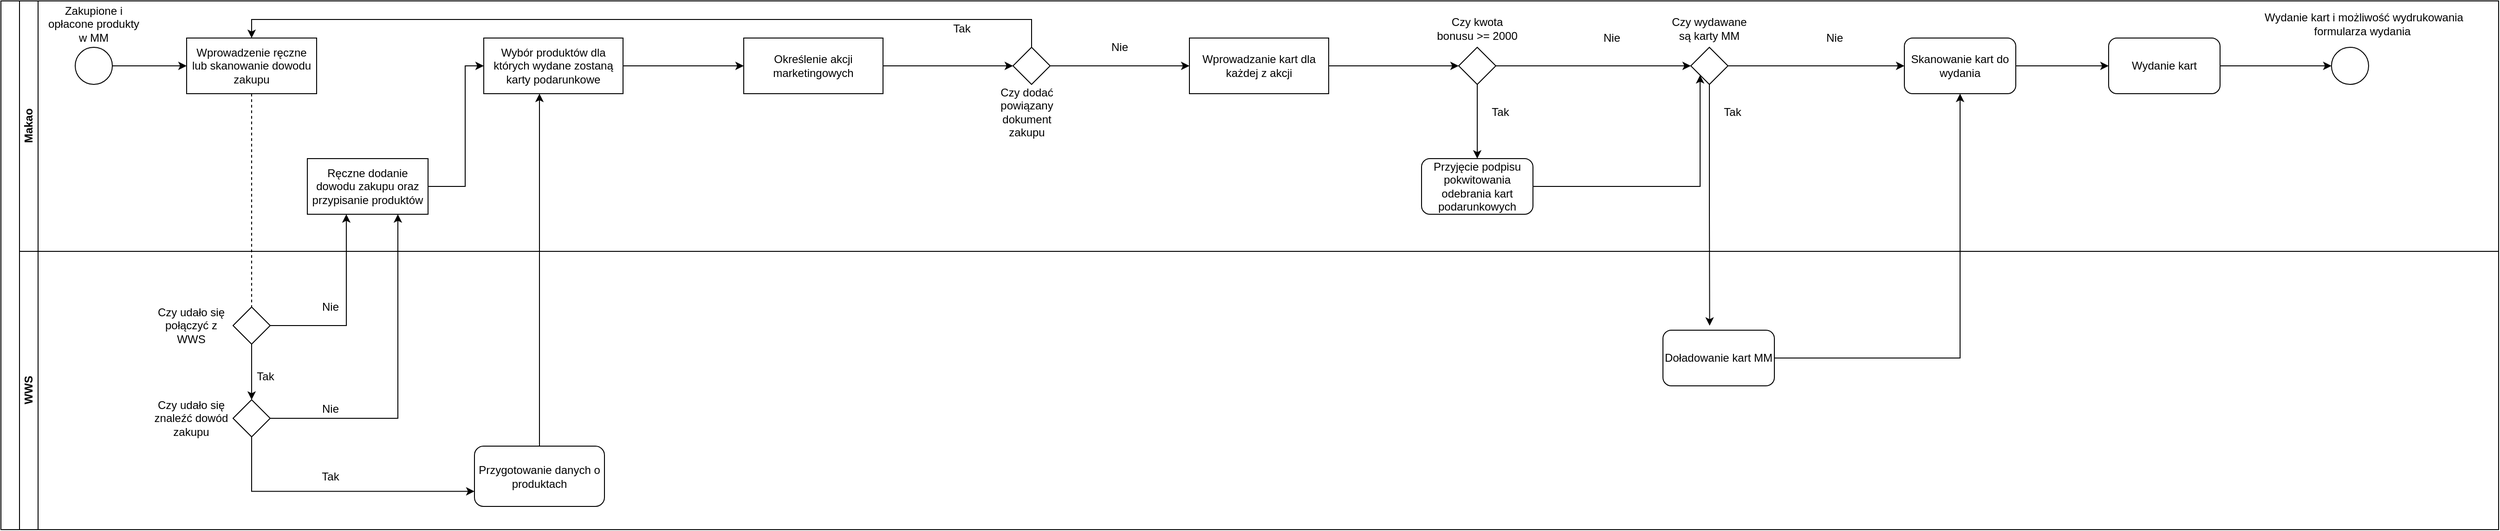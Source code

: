 <mxfile version="12.7.6" type="github" pages="3">  <diagram id="prtHgNgQTEPvFCAcTncT" name="Wydanie_kart_podarunkowych">    <mxGraphModel dx="2204" dy="1040" grid="1" gridSize="10" guides="1" tooltips="1" connect="1" arrows="1" fold="1" page="1" pageScale="1" pageWidth="827" pageHeight="1169" math="0" shadow="0">      <root>        <mxCell id="0" />        <mxCell id="1" parent="0" />        <mxCell id="dNxyNK7c78bLwvsdeMH5-19" value="" style="swimlane;html=1;childLayout=stackLayout;resizeParent=1;resizeParentMax=0;horizontal=0;startSize=20;horizontalStack=0;" parent="1" vertex="1">          <mxGeometry x="120" y="30" width="2690" height="570" as="geometry" />        </mxCell>        <mxCell id="dNxyNK7c78bLwvsdeMH5-27" value="" style="edgeStyle=orthogonalEdgeStyle;rounded=0;orthogonalLoop=1;jettySize=auto;html=1;dashed=1;endArrow=none;endFill=0;entryX=0.5;entryY=0;entryDx=0;entryDy=0;" parent="dNxyNK7c78bLwvsdeMH5-19" source="dNxyNK7c78bLwvsdeMH5-24" target="dNxyNK7c78bLwvsdeMH5-28" edge="1">          <mxGeometry relative="1" as="geometry" />        </mxCell>        <mxCell id="dNxyNK7c78bLwvsdeMH5-31" style="edgeStyle=orthogonalEdgeStyle;rounded=0;orthogonalLoop=1;jettySize=auto;html=1;endArrow=classic;endFill=1;entryX=0.323;entryY=1;entryDx=0;entryDy=0;entryPerimeter=0;" parent="dNxyNK7c78bLwvsdeMH5-19" source="dNxyNK7c78bLwvsdeMH5-28" target="dVlf60h_YGhDtAhVZqEt-1" edge="1">          <mxGeometry relative="1" as="geometry">            <mxPoint x="440" y="110" as="targetPoint" />          </mxGeometry>        </mxCell>        <mxCell id="dNxyNK7c78bLwvsdeMH5-20" value="Makao" style="swimlane;html=1;startSize=20;horizontal=0;" parent="dNxyNK7c78bLwvsdeMH5-19" vertex="1">          <mxGeometry x="20" width="2670" height="270" as="geometry" />        </mxCell>        <mxCell id="dNxyNK7c78bLwvsdeMH5-25" value="" style="edgeStyle=orthogonalEdgeStyle;rounded=0;orthogonalLoop=1;jettySize=auto;html=1;" parent="dNxyNK7c78bLwvsdeMH5-20" source="dNxyNK7c78bLwvsdeMH5-23" target="dNxyNK7c78bLwvsdeMH5-24" edge="1">          <mxGeometry relative="1" as="geometry" />        </mxCell>        <mxCell id="dNxyNK7c78bLwvsdeMH5-23" value="" style="ellipse;whiteSpace=wrap;html=1;" parent="dNxyNK7c78bLwvsdeMH5-20" vertex="1">          <mxGeometry x="60" y="50" width="40" height="40" as="geometry" />        </mxCell>        <mxCell id="dNxyNK7c78bLwvsdeMH5-24" value="Wprowadzenie ręczne lub skanowanie dowodu zakupu" style="rounded=0;whiteSpace=wrap;html=1;fontFamily=Helvetica;fontSize=12;fontColor=#000000;align=center;" parent="dNxyNK7c78bLwvsdeMH5-20" vertex="1">          <mxGeometry x="180" y="40" width="140" height="60" as="geometry" />        </mxCell>        <mxCell id="o-01WKtyarhJ4CHqcBXP-33" style="edgeStyle=orthogonalEdgeStyle;rounded=0;orthogonalLoop=1;jettySize=auto;html=1;entryX=0;entryY=0.5;entryDx=0;entryDy=0;" parent="dNxyNK7c78bLwvsdeMH5-20" source="dNxyNK7c78bLwvsdeMH5-30" target="o-01WKtyarhJ4CHqcBXP-32" edge="1">          <mxGeometry relative="1" as="geometry" />        </mxCell>        <mxCell id="dNxyNK7c78bLwvsdeMH5-30" value="Wybór produktów dla których wydane zostaną karty podarunkowe" style="rounded=0;whiteSpace=wrap;html=1;fontFamily=Helvetica;fontSize=12;fontColor=#000000;align=center;" parent="dNxyNK7c78bLwvsdeMH5-20" vertex="1">          <mxGeometry x="500" y="40" width="150" height="60" as="geometry" />        </mxCell>        <mxCell id="dNxyNK7c78bLwvsdeMH5-32" value="" style="ellipse;whiteSpace=wrap;html=1;" parent="dNxyNK7c78bLwvsdeMH5-20" vertex="1">          <mxGeometry x="2490" y="50" width="40" height="40" as="geometry" />        </mxCell>        <mxCell id="o-01WKtyarhJ4CHqcBXP-30" style="edgeStyle=orthogonalEdgeStyle;rounded=0;orthogonalLoop=1;jettySize=auto;html=1;entryX=0;entryY=0.5;entryDx=0;entryDy=0;" parent="dNxyNK7c78bLwvsdeMH5-20" source="dVlf60h_YGhDtAhVZqEt-1" target="dNxyNK7c78bLwvsdeMH5-30" edge="1">          <mxGeometry relative="1" as="geometry">            <Array as="points">              <mxPoint x="480" y="200" />              <mxPoint x="480" y="70" />            </Array>          </mxGeometry>        </mxCell>        <mxCell id="dVlf60h_YGhDtAhVZqEt-1" value="Ręczne dodanie dowodu zakupu oraz przypisanie produktów" style="rounded=0;whiteSpace=wrap;html=1;fontFamily=Helvetica;fontSize=12;fontColor=#000000;align=center;" parent="dNxyNK7c78bLwvsdeMH5-20" vertex="1">          <mxGeometry x="310" y="170" width="130" height="60" as="geometry" />        </mxCell>        <mxCell id="o-01WKtyarhJ4CHqcBXP-2" value="Zakupione i opłacone produkty w MM" style="text;html=1;strokeColor=none;fillColor=none;align=center;verticalAlign=middle;whiteSpace=wrap;rounded=0;" parent="dNxyNK7c78bLwvsdeMH5-20" vertex="1">          <mxGeometry x="25" y="10" width="110" height="30" as="geometry" />        </mxCell>        <mxCell id="409IC2wqUijx9iHw1cHA-11" style="edgeStyle=orthogonalEdgeStyle;rounded=0;orthogonalLoop=1;jettySize=auto;html=1;entryX=0;entryY=0.5;entryDx=0;entryDy=0;" parent="dNxyNK7c78bLwvsdeMH5-20" source="o-01WKtyarhJ4CHqcBXP-32" target="409IC2wqUijx9iHw1cHA-9" edge="1">          <mxGeometry relative="1" as="geometry" />        </mxCell>        <mxCell id="o-01WKtyarhJ4CHqcBXP-32" value="Określenie akcji marketingowych" style="rounded=0;whiteSpace=wrap;html=1;fontFamily=Helvetica;fontSize=12;fontColor=#000000;align=center;" parent="dNxyNK7c78bLwvsdeMH5-20" vertex="1">          <mxGeometry x="780" y="40" width="150" height="60" as="geometry" />        </mxCell>        <mxCell id="409IC2wqUijx9iHw1cHA-12" style="edgeStyle=orthogonalEdgeStyle;rounded=0;orthogonalLoop=1;jettySize=auto;html=1;entryX=0.5;entryY=0;entryDx=0;entryDy=0;" parent="dNxyNK7c78bLwvsdeMH5-20" source="409IC2wqUijx9iHw1cHA-9" target="dNxyNK7c78bLwvsdeMH5-24" edge="1">          <mxGeometry relative="1" as="geometry">            <Array as="points">              <mxPoint x="1090" y="20" />              <mxPoint x="250" y="20" />            </Array>          </mxGeometry>        </mxCell>        <mxCell id="409IC2wqUijx9iHw1cHA-16" style="edgeStyle=orthogonalEdgeStyle;rounded=0;orthogonalLoop=1;jettySize=auto;html=1;entryX=0;entryY=0.5;entryDx=0;entryDy=0;" parent="dNxyNK7c78bLwvsdeMH5-20" source="409IC2wqUijx9iHw1cHA-9" target="409IC2wqUijx9iHw1cHA-15" edge="1">          <mxGeometry relative="1" as="geometry" />        </mxCell>        <mxCell id="409IC2wqUijx9iHw1cHA-9" value="" style="rhombus;whiteSpace=wrap;html=1;fontFamily=Helvetica;fontSize=12;fontColor=#000000;align=center;" parent="dNxyNK7c78bLwvsdeMH5-20" vertex="1">          <mxGeometry x="1070" y="50" width="40" height="40" as="geometry" />        </mxCell>        <mxCell id="409IC2wqUijx9iHw1cHA-10" value="Czy dodać powiązany dokument zakupu" style="text;html=1;strokeColor=none;fillColor=none;align=center;verticalAlign=middle;whiteSpace=wrap;rounded=0;" parent="dNxyNK7c78bLwvsdeMH5-20" vertex="1">          <mxGeometry x="1040" y="110" width="90" height="20" as="geometry" />        </mxCell>        <mxCell id="409IC2wqUijx9iHw1cHA-13" value="Tak" style="text;html=1;strokeColor=none;fillColor=none;align=center;verticalAlign=middle;whiteSpace=wrap;rounded=0;" parent="dNxyNK7c78bLwvsdeMH5-20" vertex="1">          <mxGeometry x="970" y="20" width="90" height="20" as="geometry" />        </mxCell>        <mxCell id="409IC2wqUijx9iHw1cHA-14" value="Nie" style="text;html=1;strokeColor=none;fillColor=none;align=center;verticalAlign=middle;whiteSpace=wrap;rounded=0;" parent="dNxyNK7c78bLwvsdeMH5-20" vertex="1">          <mxGeometry x="1140" y="40" width="90" height="20" as="geometry" />        </mxCell>        <mxCell id="409IC2wqUijx9iHw1cHA-18" style="edgeStyle=orthogonalEdgeStyle;rounded=0;orthogonalLoop=1;jettySize=auto;html=1;" parent="dNxyNK7c78bLwvsdeMH5-20" source="409IC2wqUijx9iHw1cHA-15" target="409IC2wqUijx9iHw1cHA-17" edge="1">          <mxGeometry relative="1" as="geometry" />        </mxCell>        <mxCell id="409IC2wqUijx9iHw1cHA-15" value="Wprowadzanie kart dla każdej z akcji" style="rounded=0;whiteSpace=wrap;html=1;fontFamily=Helvetica;fontSize=12;fontColor=#000000;align=center;" parent="dNxyNK7c78bLwvsdeMH5-20" vertex="1">          <mxGeometry x="1260" y="40" width="150" height="60" as="geometry" />        </mxCell>        <mxCell id="409IC2wqUijx9iHw1cHA-23" style="edgeStyle=orthogonalEdgeStyle;rounded=0;orthogonalLoop=1;jettySize=auto;html=1;entryX=0.5;entryY=0;entryDx=0;entryDy=0;" parent="dNxyNK7c78bLwvsdeMH5-20" source="409IC2wqUijx9iHw1cHA-17" target="409IC2wqUijx9iHw1cHA-21" edge="1">          <mxGeometry relative="1" as="geometry" />        </mxCell>        <mxCell id="409IC2wqUijx9iHw1cHA-28" style="edgeStyle=orthogonalEdgeStyle;rounded=0;orthogonalLoop=1;jettySize=auto;html=1;entryX=0;entryY=0.5;entryDx=0;entryDy=0;" parent="dNxyNK7c78bLwvsdeMH5-20" source="409IC2wqUijx9iHw1cHA-17" target="409IC2wqUijx9iHw1cHA-27" edge="1">          <mxGeometry relative="1" as="geometry" />        </mxCell>        <mxCell id="409IC2wqUijx9iHw1cHA-17" value="" style="rhombus;whiteSpace=wrap;html=1;fontFamily=Helvetica;fontSize=12;fontColor=#000000;align=center;" parent="dNxyNK7c78bLwvsdeMH5-20" vertex="1">          <mxGeometry x="1550" y="50" width="40" height="40" as="geometry" />        </mxCell>        <mxCell id="409IC2wqUijx9iHw1cHA-19" value="Czy kwota bonusu &amp;gt;= 2000" style="text;html=1;strokeColor=none;fillColor=none;align=center;verticalAlign=middle;whiteSpace=wrap;rounded=0;" parent="dNxyNK7c78bLwvsdeMH5-20" vertex="1">          <mxGeometry x="1525" y="20" width="90" height="20" as="geometry" />        </mxCell>        <mxCell id="UcU_iza17T_rm8khvRzP-1" style="edgeStyle=orthogonalEdgeStyle;rounded=0;orthogonalLoop=1;jettySize=auto;html=1;entryX=0;entryY=1;entryDx=0;entryDy=0;" parent="dNxyNK7c78bLwvsdeMH5-20" source="409IC2wqUijx9iHw1cHA-21" target="409IC2wqUijx9iHw1cHA-27" edge="1">          <mxGeometry relative="1" as="geometry" />        </mxCell>        <mxCell id="409IC2wqUijx9iHw1cHA-21" value="Przyjęcie podpisu pokwitowania odebrania kart podarunkowych" style="rounded=1;whiteSpace=wrap;html=1;" parent="dNxyNK7c78bLwvsdeMH5-20" vertex="1">          <mxGeometry x="1510" y="170" width="120" height="60" as="geometry" />        </mxCell>        <mxCell id="409IC2wqUijx9iHw1cHA-24" value="Nie" style="text;html=1;strokeColor=none;fillColor=none;align=center;verticalAlign=middle;whiteSpace=wrap;rounded=0;" parent="dNxyNK7c78bLwvsdeMH5-20" vertex="1">          <mxGeometry x="1670" y="30" width="90" height="20" as="geometry" />        </mxCell>        <mxCell id="409IC2wqUijx9iHw1cHA-25" value="Tak" style="text;html=1;strokeColor=none;fillColor=none;align=center;verticalAlign=middle;whiteSpace=wrap;rounded=0;" parent="dNxyNK7c78bLwvsdeMH5-20" vertex="1">          <mxGeometry x="1550" y="110" width="90" height="20" as="geometry" />        </mxCell>        <mxCell id="409IC2wqUijx9iHw1cHA-39" style="edgeStyle=orthogonalEdgeStyle;rounded=0;orthogonalLoop=1;jettySize=auto;html=1;entryX=0;entryY=0.5;entryDx=0;entryDy=0;" parent="dNxyNK7c78bLwvsdeMH5-20" source="409IC2wqUijx9iHw1cHA-27" target="409IC2wqUijx9iHw1cHA-37" edge="1">          <mxGeometry relative="1" as="geometry" />        </mxCell>        <mxCell id="409IC2wqUijx9iHw1cHA-27" value="" style="rhombus;whiteSpace=wrap;html=1;fontFamily=Helvetica;fontSize=12;fontColor=#000000;align=center;" parent="dNxyNK7c78bLwvsdeMH5-20" vertex="1">          <mxGeometry x="1800" y="50" width="40" height="40" as="geometry" />        </mxCell>        <mxCell id="409IC2wqUijx9iHw1cHA-29" value="Czy wydawane są karty MM" style="text;html=1;strokeColor=none;fillColor=none;align=center;verticalAlign=middle;whiteSpace=wrap;rounded=0;" parent="dNxyNK7c78bLwvsdeMH5-20" vertex="1">          <mxGeometry x="1775" y="20" width="90" height="20" as="geometry" />        </mxCell>        <mxCell id="409IC2wqUijx9iHw1cHA-33" value="Nie" style="text;html=1;strokeColor=none;fillColor=none;align=center;verticalAlign=middle;whiteSpace=wrap;rounded=0;" parent="dNxyNK7c78bLwvsdeMH5-20" vertex="1">          <mxGeometry x="1910" y="30" width="90" height="20" as="geometry" />        </mxCell>        <mxCell id="409IC2wqUijx9iHw1cHA-34" value="Tak" style="text;html=1;strokeColor=none;fillColor=none;align=center;verticalAlign=middle;whiteSpace=wrap;rounded=0;" parent="dNxyNK7c78bLwvsdeMH5-20" vertex="1">          <mxGeometry x="1800" y="110" width="90" height="20" as="geometry" />        </mxCell>        <mxCell id="409IC2wqUijx9iHw1cHA-40" style="edgeStyle=orthogonalEdgeStyle;rounded=0;orthogonalLoop=1;jettySize=auto;html=1;entryX=0;entryY=0.5;entryDx=0;entryDy=0;" parent="dNxyNK7c78bLwvsdeMH5-20" source="409IC2wqUijx9iHw1cHA-37" target="409IC2wqUijx9iHw1cHA-36" edge="1">          <mxGeometry relative="1" as="geometry" />        </mxCell>        <mxCell id="409IC2wqUijx9iHw1cHA-37" value="Skanowanie kart do wydania" style="rounded=1;whiteSpace=wrap;html=1;" parent="dNxyNK7c78bLwvsdeMH5-20" vertex="1">          <mxGeometry x="2030" y="40" width="120" height="60" as="geometry" />        </mxCell>        <mxCell id="409IC2wqUijx9iHw1cHA-41" style="edgeStyle=orthogonalEdgeStyle;rounded=0;orthogonalLoop=1;jettySize=auto;html=1;entryX=0;entryY=0.5;entryDx=0;entryDy=0;" parent="dNxyNK7c78bLwvsdeMH5-20" source="409IC2wqUijx9iHw1cHA-36" target="dNxyNK7c78bLwvsdeMH5-32" edge="1">          <mxGeometry relative="1" as="geometry" />        </mxCell>        <mxCell id="409IC2wqUijx9iHw1cHA-36" value="Wydanie kart" style="rounded=1;whiteSpace=wrap;html=1;" parent="dNxyNK7c78bLwvsdeMH5-20" vertex="1">          <mxGeometry x="2250" y="40" width="120" height="60" as="geometry" />        </mxCell>        <mxCell id="409IC2wqUijx9iHw1cHA-42" value="Wydanie kart i możliwość wydrukowania formularza wydania&amp;nbsp;" style="text;html=1;strokeColor=none;fillColor=none;align=center;verticalAlign=middle;whiteSpace=wrap;rounded=0;" parent="dNxyNK7c78bLwvsdeMH5-20" vertex="1">          <mxGeometry x="2400" y="15" width="250" height="20" as="geometry" />        </mxCell>        <mxCell id="dNxyNK7c78bLwvsdeMH5-21" value="WWS" style="swimlane;html=1;startSize=20;horizontal=0;" parent="dNxyNK7c78bLwvsdeMH5-19" vertex="1">          <mxGeometry x="20" y="270" width="2670" height="300" as="geometry" />        </mxCell>        <mxCell id="409IC2wqUijx9iHw1cHA-2" style="edgeStyle=orthogonalEdgeStyle;rounded=0;orthogonalLoop=1;jettySize=auto;html=1;" parent="dNxyNK7c78bLwvsdeMH5-21" source="dNxyNK7c78bLwvsdeMH5-28" target="dNxyNK7c78bLwvsdeMH5-36" edge="1">          <mxGeometry relative="1" as="geometry" />        </mxCell>        <mxCell id="dNxyNK7c78bLwvsdeMH5-28" value="" style="rhombus;whiteSpace=wrap;html=1;fontFamily=Helvetica;fontSize=12;fontColor=#000000;align=center;" parent="dNxyNK7c78bLwvsdeMH5-21" vertex="1">          <mxGeometry x="230" y="60" width="40" height="40" as="geometry" />        </mxCell>        <mxCell id="o-01WKtyarhJ4CHqcBXP-3" value="Czy udało się połączyć z WWS&lt;br&gt;" style="text;html=1;strokeColor=none;fillColor=none;align=center;verticalAlign=middle;whiteSpace=wrap;rounded=0;" parent="dNxyNK7c78bLwvsdeMH5-21" vertex="1">          <mxGeometry x="140" y="70" width="90" height="20" as="geometry" />        </mxCell>        <mxCell id="o-01WKtyarhJ4CHqcBXP-7" value="Nie" style="text;html=1;strokeColor=none;fillColor=none;align=center;verticalAlign=middle;whiteSpace=wrap;rounded=0;" parent="dNxyNK7c78bLwvsdeMH5-21" vertex="1">          <mxGeometry x="290" y="50" width="90" height="20" as="geometry" />        </mxCell>        <mxCell id="o-01WKtyarhJ4CHqcBXP-9" value="Tak" style="text;html=1;strokeColor=none;fillColor=none;align=center;verticalAlign=middle;whiteSpace=wrap;rounded=0;" parent="dNxyNK7c78bLwvsdeMH5-21" vertex="1">          <mxGeometry x="220" y="125" width="90" height="20" as="geometry" />        </mxCell>        <mxCell id="409IC2wqUijx9iHw1cHA-6" style="edgeStyle=orthogonalEdgeStyle;rounded=0;orthogonalLoop=1;jettySize=auto;html=1;entryX=0;entryY=0.75;entryDx=0;entryDy=0;" parent="dNxyNK7c78bLwvsdeMH5-21" source="dNxyNK7c78bLwvsdeMH5-36" target="409IC2wqUijx9iHw1cHA-4" edge="1">          <mxGeometry relative="1" as="geometry">            <Array as="points">              <mxPoint x="250" y="259" />            </Array>          </mxGeometry>        </mxCell>        <mxCell id="dNxyNK7c78bLwvsdeMH5-36" value="" style="rhombus;whiteSpace=wrap;html=1;fontFamily=Helvetica;fontSize=12;fontColor=#000000;align=center;" parent="dNxyNK7c78bLwvsdeMH5-21" vertex="1">          <mxGeometry x="230" y="160" width="40" height="40" as="geometry" />        </mxCell>        <mxCell id="o-01WKtyarhJ4CHqcBXP-8" value="Czy udało się znaleźć dowód zakupu" style="text;html=1;strokeColor=none;fillColor=none;align=center;verticalAlign=middle;whiteSpace=wrap;rounded=0;" parent="dNxyNK7c78bLwvsdeMH5-21" vertex="1">          <mxGeometry x="140" y="170" width="90" height="20" as="geometry" />        </mxCell>        <mxCell id="o-01WKtyarhJ4CHqcBXP-14" style="edgeStyle=orthogonalEdgeStyle;rounded=0;orthogonalLoop=1;jettySize=auto;html=1;exitX=0.5;exitY=1;exitDx=0;exitDy=0;" parent="dNxyNK7c78bLwvsdeMH5-21" source="o-01WKtyarhJ4CHqcBXP-8" target="o-01WKtyarhJ4CHqcBXP-8" edge="1">          <mxGeometry relative="1" as="geometry" />        </mxCell>        <mxCell id="o-01WKtyarhJ4CHqcBXP-15" value="Nie" style="text;html=1;strokeColor=none;fillColor=none;align=center;verticalAlign=middle;whiteSpace=wrap;rounded=0;" parent="dNxyNK7c78bLwvsdeMH5-21" vertex="1">          <mxGeometry x="290" y="160" width="90" height="20" as="geometry" />        </mxCell>        <mxCell id="409IC2wqUijx9iHw1cHA-4" value="Przygotowanie danych o produktach" style="rounded=1;whiteSpace=wrap;html=1;" parent="dNxyNK7c78bLwvsdeMH5-21" vertex="1">          <mxGeometry x="490" y="210" width="140" height="65" as="geometry" />        </mxCell>        <mxCell id="o-01WKtyarhJ4CHqcBXP-20" value="Tak" style="text;html=1;strokeColor=none;fillColor=none;align=center;verticalAlign=middle;whiteSpace=wrap;rounded=0;" parent="dNxyNK7c78bLwvsdeMH5-21" vertex="1">          <mxGeometry x="290" y="232.5" width="90" height="20" as="geometry" />        </mxCell>        <mxCell id="409IC2wqUijx9iHw1cHA-31" value="Doładowanie kart MM" style="rounded=1;whiteSpace=wrap;html=1;" parent="dNxyNK7c78bLwvsdeMH5-21" vertex="1">          <mxGeometry x="1770" y="85" width="120" height="60" as="geometry" />        </mxCell>        <mxCell id="409IC2wqUijx9iHw1cHA-3" style="edgeStyle=orthogonalEdgeStyle;rounded=0;orthogonalLoop=1;jettySize=auto;html=1;entryX=0.75;entryY=1;entryDx=0;entryDy=0;" parent="dNxyNK7c78bLwvsdeMH5-19" source="dNxyNK7c78bLwvsdeMH5-36" target="dVlf60h_YGhDtAhVZqEt-1" edge="1">          <mxGeometry relative="1" as="geometry" />        </mxCell>        <mxCell id="409IC2wqUijx9iHw1cHA-7" style="edgeStyle=orthogonalEdgeStyle;rounded=0;orthogonalLoop=1;jettySize=auto;html=1;entryX=0.4;entryY=1;entryDx=0;entryDy=0;entryPerimeter=0;" parent="dNxyNK7c78bLwvsdeMH5-19" source="409IC2wqUijx9iHw1cHA-4" target="dNxyNK7c78bLwvsdeMH5-30" edge="1">          <mxGeometry relative="1" as="geometry" />        </mxCell>        <mxCell id="409IC2wqUijx9iHw1cHA-32" style="edgeStyle=orthogonalEdgeStyle;rounded=0;orthogonalLoop=1;jettySize=auto;html=1;entryX=0.419;entryY=-0.081;entryDx=0;entryDy=0;entryPerimeter=0;" parent="dNxyNK7c78bLwvsdeMH5-19" source="409IC2wqUijx9iHw1cHA-27" target="409IC2wqUijx9iHw1cHA-31" edge="1">          <mxGeometry relative="1" as="geometry" />        </mxCell>        <mxCell id="409IC2wqUijx9iHw1cHA-45" style="edgeStyle=orthogonalEdgeStyle;rounded=0;orthogonalLoop=1;jettySize=auto;html=1;entryX=0.5;entryY=1;entryDx=0;entryDy=0;" parent="dNxyNK7c78bLwvsdeMH5-19" source="409IC2wqUijx9iHw1cHA-31" target="409IC2wqUijx9iHw1cHA-37" edge="1">          <mxGeometry relative="1" as="geometry" />        </mxCell>      </root>    </mxGraphModel>  </diagram>  <diagram id="GnnmoCE38soAa-BMovuD" name="Zwrot towaru">    <mxGraphModel dx="4408" dy="2080" grid="1" gridSize="10" guides="1" tooltips="1" connect="1" arrows="1" fold="1" page="1" pageScale="1" pageWidth="850" pageHeight="1100" math="0" shadow="0">      <root>        <mxCell id="E1e1udzU2NYnG-Tqe7Uk-0" />        <mxCell id="E1e1udzU2NYnG-Tqe7Uk-1" parent="E1e1udzU2NYnG-Tqe7Uk-0" />        <mxCell id="aJ-1mmedl58X8cv3v2Ib-0" value="" style="swimlane;html=1;childLayout=stackLayout;resizeParent=1;resizeParentMax=0;horizontal=0;startSize=20;horizontalStack=0;" parent="E1e1udzU2NYnG-Tqe7Uk-1" vertex="1">          <mxGeometry x="100" y="150" width="2200" height="570" as="geometry" />        </mxCell>        <mxCell id="aJ-1mmedl58X8cv3v2Ib-1" value="" style="edgeStyle=orthogonalEdgeStyle;rounded=0;orthogonalLoop=1;jettySize=auto;html=1;dashed=1;endArrow=none;endFill=0;entryX=0.5;entryY=0;entryDx=0;entryDy=0;" parent="aJ-1mmedl58X8cv3v2Ib-0" source="aJ-1mmedl58X8cv3v2Ib-6" target="aJ-1mmedl58X8cv3v2Ib-42" edge="1">          <mxGeometry relative="1" as="geometry" />        </mxCell>        <mxCell id="aJ-1mmedl58X8cv3v2Ib-55" style="edgeStyle=orthogonalEdgeStyle;rounded=0;orthogonalLoop=1;jettySize=auto;html=1;entryX=0.4;entryY=1;entryDx=0;entryDy=0;entryPerimeter=0;" parent="aJ-1mmedl58X8cv3v2Ib-0" source="aJ-1mmedl58X8cv3v2Ib-51" target="aJ-1mmedl58X8cv3v2Ib-8" edge="1">          <mxGeometry relative="1" as="geometry" />        </mxCell>        <mxCell id="aJ-1mmedl58X8cv3v2Ib-3" value="Makao" style="swimlane;html=1;startSize=20;horizontal=0;" parent="aJ-1mmedl58X8cv3v2Ib-0" vertex="1">          <mxGeometry x="20" width="2180" height="270" as="geometry" />        </mxCell>        <mxCell id="aJ-1mmedl58X8cv3v2Ib-4" value="" style="edgeStyle=orthogonalEdgeStyle;rounded=0;orthogonalLoop=1;jettySize=auto;html=1;" parent="aJ-1mmedl58X8cv3v2Ib-3" source="aJ-1mmedl58X8cv3v2Ib-5" target="aJ-1mmedl58X8cv3v2Ib-6" edge="1">          <mxGeometry relative="1" as="geometry" />        </mxCell>        <mxCell id="aJ-1mmedl58X8cv3v2Ib-5" value="" style="ellipse;whiteSpace=wrap;html=1;" parent="aJ-1mmedl58X8cv3v2Ib-3" vertex="1">          <mxGeometry x="60" y="50" width="40" height="40" as="geometry" />        </mxCell>        <mxCell id="aJ-1mmedl58X8cv3v2Ib-6" value="Wprowadzenie ręczne lub skanowanie dowodu zakupu" style="rounded=0;whiteSpace=wrap;html=1;fontFamily=Helvetica;fontSize=12;fontColor=#000000;align=center;" parent="aJ-1mmedl58X8cv3v2Ib-3" vertex="1">          <mxGeometry x="180" y="40" width="140" height="60" as="geometry" />        </mxCell>        <mxCell id="aJ-1mmedl58X8cv3v2Ib-62" style="edgeStyle=orthogonalEdgeStyle;rounded=0;orthogonalLoop=1;jettySize=auto;html=1;entryX=0;entryY=0.5;entryDx=0;entryDy=0;" parent="aJ-1mmedl58X8cv3v2Ib-3" source="aJ-1mmedl58X8cv3v2Ib-8" target="aJ-1mmedl58X8cv3v2Ib-17" edge="1">          <mxGeometry relative="1" as="geometry" />        </mxCell>        <mxCell id="aJ-1mmedl58X8cv3v2Ib-8" value="Wybór produktów do zwrotu" style="rounded=0;whiteSpace=wrap;html=1;fontFamily=Helvetica;fontSize=12;fontColor=#000000;align=center;" parent="aJ-1mmedl58X8cv3v2Ib-3" vertex="1">          <mxGeometry x="500" y="40" width="150" height="60" as="geometry" />        </mxCell>        <mxCell id="aJ-1mmedl58X8cv3v2Ib-12" value="Towar do zwrócenia z dowodem zakupu" style="text;html=1;strokeColor=none;fillColor=none;align=center;verticalAlign=middle;whiteSpace=wrap;rounded=0;" parent="aJ-1mmedl58X8cv3v2Ib-3" vertex="1">          <mxGeometry x="25" y="10" width="110" height="30" as="geometry" />        </mxCell>        <mxCell id="aJ-1mmedl58X8cv3v2Ib-64" style="edgeStyle=orthogonalEdgeStyle;rounded=0;orthogonalLoop=1;jettySize=auto;html=1;entryX=0;entryY=0.5;entryDx=0;entryDy=0;" parent="aJ-1mmedl58X8cv3v2Ib-3" source="aJ-1mmedl58X8cv3v2Ib-17" target="aJ-1mmedl58X8cv3v2Ib-25" edge="1">          <mxGeometry relative="1" as="geometry" />        </mxCell>        <mxCell id="aJ-1mmedl58X8cv3v2Ib-17" value="" style="rhombus;whiteSpace=wrap;html=1;fontFamily=Helvetica;fontSize=12;fontColor=#000000;align=center;" parent="aJ-1mmedl58X8cv3v2Ib-3" vertex="1">          <mxGeometry x="820" y="50" width="40" height="40" as="geometry" />        </mxCell>        <mxCell id="aJ-1mmedl58X8cv3v2Ib-18" value="Czy klient musi zwrócić karty podarunkowe" style="text;html=1;strokeColor=none;fillColor=none;align=center;verticalAlign=middle;whiteSpace=wrap;rounded=0;" parent="aJ-1mmedl58X8cv3v2Ib-3" vertex="1">          <mxGeometry x="795" y="15" width="90" height="20" as="geometry" />        </mxCell>        <mxCell id="aJ-1mmedl58X8cv3v2Ib-19" value="Tak" style="text;html=1;strokeColor=none;fillColor=none;align=center;verticalAlign=middle;whiteSpace=wrap;rounded=0;" parent="aJ-1mmedl58X8cv3v2Ib-3" vertex="1">          <mxGeometry x="910" y="50" width="90" height="20" as="geometry" />        </mxCell>        <mxCell id="aJ-1mmedl58X8cv3v2Ib-20" value="Nie" style="text;html=1;strokeColor=none;fillColor=none;align=center;verticalAlign=middle;whiteSpace=wrap;rounded=0;" parent="aJ-1mmedl58X8cv3v2Ib-3" vertex="1">          <mxGeometry x="830" y="125" width="90" height="20" as="geometry" />        </mxCell>        <mxCell id="aJ-1mmedl58X8cv3v2Ib-65" style="edgeStyle=orthogonalEdgeStyle;rounded=0;orthogonalLoop=1;jettySize=auto;html=1;" parent="aJ-1mmedl58X8cv3v2Ib-3" source="aJ-1mmedl58X8cv3v2Ib-25" target="aJ-1mmedl58X8cv3v2Ib-36" edge="1">          <mxGeometry relative="1" as="geometry" />        </mxCell>        <mxCell id="aJ-1mmedl58X8cv3v2Ib-25" value="" style="rhombus;whiteSpace=wrap;html=1;fontFamily=Helvetica;fontSize=12;fontColor=#000000;align=center;" parent="aJ-1mmedl58X8cv3v2Ib-3" vertex="1">          <mxGeometry x="1090" y="50" width="40" height="40" as="geometry" />        </mxCell>        <mxCell id="aJ-1mmedl58X8cv3v2Ib-28" value="Nie" style="text;html=1;strokeColor=none;fillColor=none;align=center;verticalAlign=middle;whiteSpace=wrap;rounded=0;" parent="aJ-1mmedl58X8cv3v2Ib-3" vertex="1">          <mxGeometry x="1210" y="50" width="90" height="20" as="geometry" />        </mxCell>        <mxCell id="aJ-1mmedl58X8cv3v2Ib-67" style="edgeStyle=orthogonalEdgeStyle;rounded=0;orthogonalLoop=1;jettySize=auto;html=1;entryX=0;entryY=0.5;entryDx=0;entryDy=0;" parent="aJ-1mmedl58X8cv3v2Ib-3" source="aJ-1mmedl58X8cv3v2Ib-36" edge="1">          <mxGeometry relative="1" as="geometry">            <mxPoint x="1290" y="160" as="targetPoint" />          </mxGeometry>        </mxCell>        <mxCell id="aJ-1mmedl58X8cv3v2Ib-36" value="Skanowanie kart" style="rounded=1;whiteSpace=wrap;html=1;" parent="aJ-1mmedl58X8cv3v2Ib-3" vertex="1">          <mxGeometry x="1050" y="130" width="120" height="60" as="geometry" />        </mxCell>        <mxCell id="aJ-1mmedl58X8cv3v2Ib-69" style="edgeStyle=orthogonalEdgeStyle;rounded=0;orthogonalLoop=1;jettySize=auto;html=1;exitX=1;exitY=0.5;exitDx=0;exitDy=0;" parent="aJ-1mmedl58X8cv3v2Ib-3" source="aJ-1mmedl58X8cv3v2Ib-70" edge="1">          <mxGeometry relative="1" as="geometry">            <mxPoint x="1410" y="160" as="sourcePoint" />            <mxPoint x="1580" y="160" as="targetPoint" />          </mxGeometry>        </mxCell>        <mxCell id="aJ-1mmedl58X8cv3v2Ib-63" value="Czy klient zwraca karty" style="text;html=1;strokeColor=none;fillColor=none;align=center;verticalAlign=middle;whiteSpace=wrap;rounded=0;" parent="aJ-1mmedl58X8cv3v2Ib-3" vertex="1">          <mxGeometry x="1065" y="15" width="90" height="20" as="geometry" />        </mxCell>        <mxCell id="aJ-1mmedl58X8cv3v2Ib-66" value="Tak" style="text;html=1;strokeColor=none;fillColor=none;align=center;verticalAlign=middle;whiteSpace=wrap;rounded=0;" parent="aJ-1mmedl58X8cv3v2Ib-3" vertex="1">          <mxGeometry x="1080" y="90" width="90" height="20" as="geometry" />        </mxCell>        <mxCell id="aJ-1mmedl58X8cv3v2Ib-68" style="edgeStyle=orthogonalEdgeStyle;rounded=0;orthogonalLoop=1;jettySize=auto;html=1;entryX=0.567;entryY=0.017;entryDx=0;entryDy=0;entryPerimeter=0;" parent="aJ-1mmedl58X8cv3v2Ib-3" source="aJ-1mmedl58X8cv3v2Ib-25" edge="1">          <mxGeometry relative="1" as="geometry">            <mxPoint x="1358.04" y="131.02" as="targetPoint" />          </mxGeometry>        </mxCell>        <mxCell id="aJ-1mmedl58X8cv3v2Ib-70" value="Weryfikacja salda końcowego" style="rounded=0;whiteSpace=wrap;html=1;fontFamily=Helvetica;fontSize=12;fontColor=#000000;align=center;" parent="aJ-1mmedl58X8cv3v2Ib-3" vertex="1">          <mxGeometry x="1290" y="130" width="150" height="60" as="geometry" />        </mxCell>        <mxCell id="aJ-1mmedl58X8cv3v2Ib-73" style="edgeStyle=orthogonalEdgeStyle;rounded=0;orthogonalLoop=1;jettySize=auto;html=1;entryX=0;entryY=0.5;entryDx=0;entryDy=0;" parent="aJ-1mmedl58X8cv3v2Ib-3" source="aJ-1mmedl58X8cv3v2Ib-71" target="aJ-1mmedl58X8cv3v2Ib-72" edge="1">          <mxGeometry relative="1" as="geometry" />        </mxCell>        <mxCell id="aJ-1mmedl58X8cv3v2Ib-71" value="Akceptacja podsumowania zwrotu wraz z możliwością wydruku" style="rounded=0;whiteSpace=wrap;html=1;fontFamily=Helvetica;fontSize=12;fontColor=#000000;align=center;" parent="aJ-1mmedl58X8cv3v2Ib-3" vertex="1">          <mxGeometry x="1580" y="130" width="150" height="60" as="geometry" />        </mxCell>        <mxCell id="aJ-1mmedl58X8cv3v2Ib-72" value="Przyjęcie zwracanych towarów/kart" style="rounded=1;whiteSpace=wrap;html=1;" parent="aJ-1mmedl58X8cv3v2Ib-3" vertex="1">          <mxGeometry x="1840" y="130" width="120" height="60" as="geometry" />        </mxCell>        <mxCell id="aJ-1mmedl58X8cv3v2Ib-74" style="edgeStyle=orthogonalEdgeStyle;rounded=0;orthogonalLoop=1;jettySize=auto;html=1;entryX=0.5;entryY=1;entryDx=0;entryDy=0;" parent="aJ-1mmedl58X8cv3v2Ib-3" source="aJ-1mmedl58X8cv3v2Ib-17" target="aJ-1mmedl58X8cv3v2Ib-70" edge="1">          <mxGeometry relative="1" as="geometry">            <mxPoint x="840" y="240" as="targetPoint" />            <Array as="points">              <mxPoint x="840" y="210" />              <mxPoint x="1365" y="210" />            </Array>          </mxGeometry>        </mxCell>        <mxCell id="aJ-1mmedl58X8cv3v2Ib-40" value="WWS" style="swimlane;html=1;startSize=20;horizontal=0;" parent="aJ-1mmedl58X8cv3v2Ib-0" vertex="1">          <mxGeometry x="20" y="270" width="2180" height="300" as="geometry" />        </mxCell>        <mxCell id="aJ-1mmedl58X8cv3v2Ib-41" style="edgeStyle=orthogonalEdgeStyle;rounded=0;orthogonalLoop=1;jettySize=auto;html=1;" parent="aJ-1mmedl58X8cv3v2Ib-40" source="aJ-1mmedl58X8cv3v2Ib-42" target="aJ-1mmedl58X8cv3v2Ib-47" edge="1">          <mxGeometry relative="1" as="geometry" />        </mxCell>        <mxCell id="aJ-1mmedl58X8cv3v2Ib-42" value="" style="rhombus;whiteSpace=wrap;html=1;fontFamily=Helvetica;fontSize=12;fontColor=#000000;align=center;" parent="aJ-1mmedl58X8cv3v2Ib-40" vertex="1">          <mxGeometry x="230" y="60" width="40" height="40" as="geometry" />        </mxCell>        <mxCell id="aJ-1mmedl58X8cv3v2Ib-43" value="Czy udało się połączyć z WWS&lt;br&gt;" style="text;html=1;strokeColor=none;fillColor=none;align=center;verticalAlign=middle;whiteSpace=wrap;rounded=0;" parent="aJ-1mmedl58X8cv3v2Ib-40" vertex="1">          <mxGeometry x="140" y="70" width="90" height="20" as="geometry" />        </mxCell>        <mxCell id="aJ-1mmedl58X8cv3v2Ib-44" value="Nie" style="text;html=1;strokeColor=none;fillColor=none;align=center;verticalAlign=middle;whiteSpace=wrap;rounded=0;" parent="aJ-1mmedl58X8cv3v2Ib-40" vertex="1">          <mxGeometry x="290" y="50" width="90" height="20" as="geometry" />        </mxCell>        <mxCell id="aJ-1mmedl58X8cv3v2Ib-45" value="Tak" style="text;html=1;strokeColor=none;fillColor=none;align=center;verticalAlign=middle;whiteSpace=wrap;rounded=0;" parent="aJ-1mmedl58X8cv3v2Ib-40" vertex="1">          <mxGeometry x="220" y="125" width="90" height="20" as="geometry" />        </mxCell>        <mxCell id="aJ-1mmedl58X8cv3v2Ib-46" style="edgeStyle=orthogonalEdgeStyle;rounded=0;orthogonalLoop=1;jettySize=auto;html=1;entryX=0;entryY=0.75;entryDx=0;entryDy=0;" parent="aJ-1mmedl58X8cv3v2Ib-40" source="aJ-1mmedl58X8cv3v2Ib-47" target="aJ-1mmedl58X8cv3v2Ib-51" edge="1">          <mxGeometry relative="1" as="geometry">            <Array as="points">              <mxPoint x="250" y="259" />            </Array>          </mxGeometry>        </mxCell>        <mxCell id="aJ-1mmedl58X8cv3v2Ib-47" value="" style="rhombus;whiteSpace=wrap;html=1;fontFamily=Helvetica;fontSize=12;fontColor=#000000;align=center;" parent="aJ-1mmedl58X8cv3v2Ib-40" vertex="1">          <mxGeometry x="230" y="160" width="40" height="40" as="geometry" />        </mxCell>        <mxCell id="aJ-1mmedl58X8cv3v2Ib-48" value="Czy udało się znaleźć dowód zakupu" style="text;html=1;strokeColor=none;fillColor=none;align=center;verticalAlign=middle;whiteSpace=wrap;rounded=0;" parent="aJ-1mmedl58X8cv3v2Ib-40" vertex="1">          <mxGeometry x="140" y="170" width="90" height="20" as="geometry" />        </mxCell>        <mxCell id="aJ-1mmedl58X8cv3v2Ib-49" style="edgeStyle=orthogonalEdgeStyle;rounded=0;orthogonalLoop=1;jettySize=auto;html=1;exitX=0.5;exitY=1;exitDx=0;exitDy=0;" parent="aJ-1mmedl58X8cv3v2Ib-40" source="aJ-1mmedl58X8cv3v2Ib-48" target="aJ-1mmedl58X8cv3v2Ib-48" edge="1">          <mxGeometry relative="1" as="geometry" />        </mxCell>        <mxCell id="aJ-1mmedl58X8cv3v2Ib-50" value="Nie" style="text;html=1;strokeColor=none;fillColor=none;align=center;verticalAlign=middle;whiteSpace=wrap;rounded=0;" parent="aJ-1mmedl58X8cv3v2Ib-40" vertex="1">          <mxGeometry x="290" y="160" width="90" height="20" as="geometry" />        </mxCell>        <mxCell id="aJ-1mmedl58X8cv3v2Ib-51" value="Przygotowanie danych o produktach" style="rounded=1;whiteSpace=wrap;html=1;" parent="aJ-1mmedl58X8cv3v2Ib-40" vertex="1">          <mxGeometry x="650" y="210" width="140" height="65" as="geometry" />        </mxCell>        <mxCell id="aJ-1mmedl58X8cv3v2Ib-52" value="Tak" style="text;html=1;strokeColor=none;fillColor=none;align=center;verticalAlign=middle;whiteSpace=wrap;rounded=0;" parent="aJ-1mmedl58X8cv3v2Ib-40" vertex="1">          <mxGeometry x="290" y="232.5" width="90" height="20" as="geometry" />        </mxCell>        <mxCell id="aJ-1mmedl58X8cv3v2Ib-58" value="" style="ellipse;whiteSpace=wrap;html=1;" parent="aJ-1mmedl58X8cv3v2Ib-40" vertex="1">          <mxGeometry x="430" y="95" width="40" height="40" as="geometry" />        </mxCell>        <mxCell id="aJ-1mmedl58X8cv3v2Ib-54" style="edgeStyle=orthogonalEdgeStyle;rounded=0;orthogonalLoop=1;jettySize=auto;html=1;entryX=0.5;entryY=1;entryDx=0;entryDy=0;" parent="aJ-1mmedl58X8cv3v2Ib-40" source="aJ-1mmedl58X8cv3v2Ib-47" target="aJ-1mmedl58X8cv3v2Ib-58" edge="1">          <mxGeometry relative="1" as="geometry">            <mxPoint x="407.5" y="-40" as="targetPoint" />          </mxGeometry>        </mxCell>        <mxCell id="aJ-1mmedl58X8cv3v2Ib-2" style="edgeStyle=orthogonalEdgeStyle;rounded=0;orthogonalLoop=1;jettySize=auto;html=1;endArrow=classic;endFill=1;entryX=0.5;entryY=0;entryDx=0;entryDy=0;" parent="aJ-1mmedl58X8cv3v2Ib-40" source="aJ-1mmedl58X8cv3v2Ib-42" target="aJ-1mmedl58X8cv3v2Ib-58" edge="1">          <mxGeometry relative="1" as="geometry">            <mxPoint x="351.99" y="-40" as="targetPoint" />            <Array as="points">              <mxPoint x="450" y="80" />            </Array>          </mxGeometry>        </mxCell>        <mxCell id="aJ-1mmedl58X8cv3v2Ib-59" value="Zwrot towaru i&amp;nbsp;&lt;div&gt;&lt;span&gt;wydanie kart możliwy jedynie na podstawie dowodu zakupu&amp;nbsp;&lt;/span&gt;&lt;br&gt;&lt;/div&gt;" style="text;html=1;strokeColor=none;fillColor=none;align=center;verticalAlign=middle;whiteSpace=wrap;rounded=0;" parent="aJ-1mmedl58X8cv3v2Ib-40" vertex="1">          <mxGeometry x="470" y="105" width="110" height="30" as="geometry" />        </mxCell>        <mxCell id="aJ-1mmedl58X8cv3v2Ib-77" style="edgeStyle=orthogonalEdgeStyle;rounded=0;orthogonalLoop=1;jettySize=auto;html=1;entryX=0;entryY=0.5;entryDx=0;entryDy=0;" parent="aJ-1mmedl58X8cv3v2Ib-40" source="aJ-1mmedl58X8cv3v2Ib-75" target="aJ-1mmedl58X8cv3v2Ib-9" edge="1">          <mxGeometry relative="1" as="geometry" />        </mxCell>        <mxCell id="aJ-1mmedl58X8cv3v2Ib-75" value="Korekta do dowodu zakupu" style="rounded=1;whiteSpace=wrap;html=1;" parent="aJ-1mmedl58X8cv3v2Ib-40" vertex="1">          <mxGeometry x="1840" y="120" width="120" height="60" as="geometry" />        </mxCell>        <mxCell id="aJ-1mmedl58X8cv3v2Ib-9" value="" style="ellipse;whiteSpace=wrap;html=1;" parent="aJ-1mmedl58X8cv3v2Ib-40" vertex="1">          <mxGeometry x="2090" y="130" width="40" height="40" as="geometry" />        </mxCell>        <mxCell id="aJ-1mmedl58X8cv3v2Ib-39" value="Przyjęty zwrot towaru" style="text;html=1;strokeColor=none;fillColor=none;align=center;verticalAlign=middle;whiteSpace=wrap;rounded=0;" parent="aJ-1mmedl58X8cv3v2Ib-40" vertex="1">          <mxGeometry x="1970" y="90" width="250" height="20" as="geometry" />        </mxCell>        <mxCell id="aJ-1mmedl58X8cv3v2Ib-76" style="edgeStyle=orthogonalEdgeStyle;rounded=0;orthogonalLoop=1;jettySize=auto;html=1;" parent="aJ-1mmedl58X8cv3v2Ib-0" source="aJ-1mmedl58X8cv3v2Ib-72" target="aJ-1mmedl58X8cv3v2Ib-75" edge="1">          <mxGeometry relative="1" as="geometry" />        </mxCell>      </root>    </mxGraphModel>  </diagram>  <diagram id="14BNiXalXkfgaH6DNNCg" name="Zwrot kart podarunkowych">    <mxGraphModel dx="1102" dy="520" grid="1" gridSize="10" guides="1" tooltips="1" connect="1" arrows="1" fold="1" page="1" pageScale="1" pageWidth="850" pageHeight="1100" math="0" shadow="0">      <root>        <mxCell id="Q3HaUlyF_24f9CXrzwNF-0" />        <mxCell id="Q3HaUlyF_24f9CXrzwNF-1" parent="Q3HaUlyF_24f9CXrzwNF-0" />        <mxCell id="RtQA_A2j0GXgfbw-HXAz-0" value="" style="swimlane;html=1;childLayout=stackLayout;resizeParent=1;resizeParentMax=0;horizontal=0;startSize=20;horizontalStack=0;" parent="Q3HaUlyF_24f9CXrzwNF-1" vertex="1">          <mxGeometry x="100" y="150" width="1220" height="320" as="geometry" />        </mxCell>        <mxCell id="RtQA_A2j0GXgfbw-HXAz-3" value="Makao" style="swimlane;html=1;startSize=20;horizontal=0;" parent="RtQA_A2j0GXgfbw-HXAz-0" vertex="1">          <mxGeometry x="20" width="1200" height="320" as="geometry" />        </mxCell>        <mxCell id="RtQA_A2j0GXgfbw-HXAz-4" value="" style="edgeStyle=orthogonalEdgeStyle;rounded=0;orthogonalLoop=1;jettySize=auto;html=1;" parent="RtQA_A2j0GXgfbw-HXAz-3" source="RtQA_A2j0GXgfbw-HXAz-5" target="RtQA_A2j0GXgfbw-HXAz-6" edge="1">          <mxGeometry relative="1" as="geometry" />        </mxCell>        <mxCell id="RtQA_A2j0GXgfbw-HXAz-5" value="" style="ellipse;whiteSpace=wrap;html=1;" parent="RtQA_A2j0GXgfbw-HXAz-3" vertex="1">          <mxGeometry x="60" y="50" width="40" height="40" as="geometry" />        </mxCell>        <mxCell id="RtQA_A2j0GXgfbw-HXAz-51" style="edgeStyle=orthogonalEdgeStyle;rounded=0;orthogonalLoop=1;jettySize=auto;html=1;entryX=0;entryY=0.5;entryDx=0;entryDy=0;" parent="RtQA_A2j0GXgfbw-HXAz-3" source="RtQA_A2j0GXgfbw-HXAz-6" target="RtQA_A2j0GXgfbw-HXAz-8" edge="1">          <mxGeometry relative="1" as="geometry" />        </mxCell>        <mxCell id="RtQA_A2j0GXgfbw-HXAz-6" value="Wyszukanie kart podarunkowych podlegających zwrotowi" style="rounded=0;whiteSpace=wrap;html=1;fontFamily=Helvetica;fontSize=12;fontColor=#000000;align=center;" parent="RtQA_A2j0GXgfbw-HXAz-3" vertex="1">          <mxGeometry x="180" y="40" width="140" height="60" as="geometry" />        </mxCell>        <mxCell id="RtQA_A2j0GXgfbw-HXAz-7" style="edgeStyle=orthogonalEdgeStyle;rounded=0;orthogonalLoop=1;jettySize=auto;html=1;entryX=0;entryY=0.5;entryDx=0;entryDy=0;" parent="RtQA_A2j0GXgfbw-HXAz-3" source="RtQA_A2j0GXgfbw-HXAz-8" edge="1">          <mxGeometry relative="1" as="geometry">            <mxPoint x="820" y="70" as="targetPoint" />          </mxGeometry>        </mxCell>        <mxCell id="RtQA_A2j0GXgfbw-HXAz-8" value="Zwrot kart" style="rounded=0;whiteSpace=wrap;html=1;fontFamily=Helvetica;fontSize=12;fontColor=#000000;align=center;" parent="RtQA_A2j0GXgfbw-HXAz-3" vertex="1">          <mxGeometry x="500" y="40" width="150" height="60" as="geometry" />        </mxCell>        <mxCell id="RtQA_A2j0GXgfbw-HXAz-9" value="Karty do zwrócenia" style="text;html=1;strokeColor=none;fillColor=none;align=center;verticalAlign=middle;whiteSpace=wrap;rounded=0;" parent="RtQA_A2j0GXgfbw-HXAz-3" vertex="1">          <mxGeometry x="25" y="10" width="110" height="30" as="geometry" />        </mxCell>        <mxCell id="i0m4qNM3hOa7QtEbdcsD-2" style="edgeStyle=orthogonalEdgeStyle;rounded=0;orthogonalLoop=1;jettySize=auto;html=1;" parent="RtQA_A2j0GXgfbw-HXAz-3" source="Ml_fKkbXmoFH5daGFgBI-0" target="i0m4qNM3hOa7QtEbdcsD-0" edge="1">          <mxGeometry relative="1" as="geometry" />        </mxCell>        <mxCell id="Ml_fKkbXmoFH5daGFgBI-0" value="Akceptacja podsumowania zwrotu" style="rounded=0;whiteSpace=wrap;html=1;fontFamily=Helvetica;fontSize=12;fontColor=#000000;align=center;" parent="RtQA_A2j0GXgfbw-HXAz-3" vertex="1">          <mxGeometry x="820" y="40" width="150" height="60" as="geometry" />        </mxCell>        <mxCell id="i0m4qNM3hOa7QtEbdcsD-0" value="" style="ellipse;whiteSpace=wrap;html=1;" parent="RtQA_A2j0GXgfbw-HXAz-3" vertex="1">          <mxGeometry x="1090" y="50" width="40" height="40" as="geometry" />        </mxCell>        <mxCell id="i0m4qNM3hOa7QtEbdcsD-1" value="Zwrot zakończony" style="text;html=1;align=center;verticalAlign=middle;resizable=0;points=[];autosize=1;" parent="RtQA_A2j0GXgfbw-HXAz-3" vertex="1">          <mxGeometry x="1060" y="20" width="110" height="20" as="geometry" />        </mxCell>      </root>    </mxGraphModel>  </diagram></mxfile>